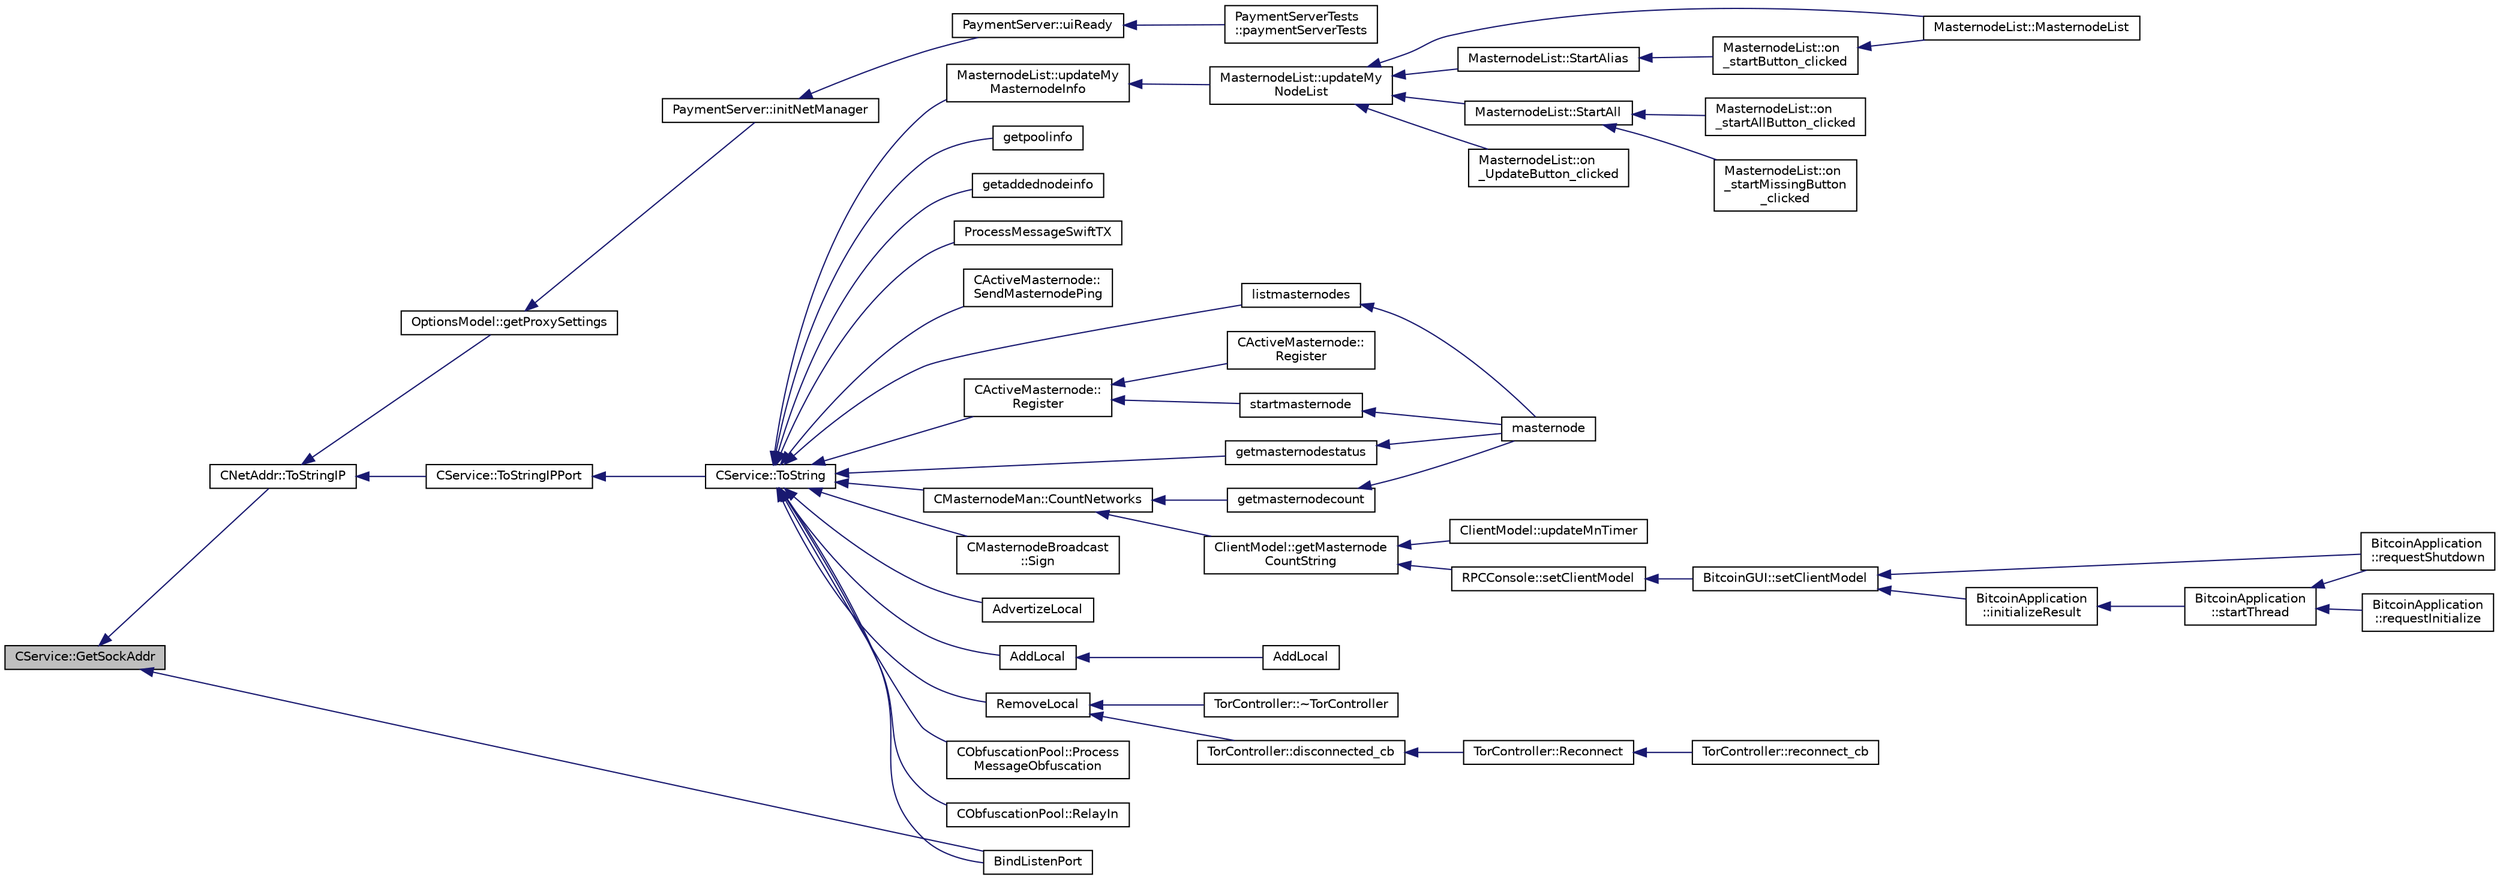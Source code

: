 digraph "CService::GetSockAddr"
{
  edge [fontname="Helvetica",fontsize="10",labelfontname="Helvetica",labelfontsize="10"];
  node [fontname="Helvetica",fontsize="10",shape=record];
  rankdir="LR";
  Node57 [label="CService::GetSockAddr",height=0.2,width=0.4,color="black", fillcolor="grey75", style="filled", fontcolor="black"];
  Node57 -> Node58 [dir="back",color="midnightblue",fontsize="10",style="solid",fontname="Helvetica"];
  Node58 [label="BindListenPort",height=0.2,width=0.4,color="black", fillcolor="white", style="filled",URL="$net_8cpp.html#a9aace0157891faf517375c634647029a"];
  Node57 -> Node59 [dir="back",color="midnightblue",fontsize="10",style="solid",fontname="Helvetica"];
  Node59 [label="CNetAddr::ToStringIP",height=0.2,width=0.4,color="black", fillcolor="white", style="filled",URL="$class_c_net_addr.html#a0c8d9b5ed3824546ff4dccca3b28b073"];
  Node59 -> Node60 [dir="back",color="midnightblue",fontsize="10",style="solid",fontname="Helvetica"];
  Node60 [label="CService::ToStringIPPort",height=0.2,width=0.4,color="black", fillcolor="white", style="filled",URL="$class_c_service.html#a224204c838b12eeb49ca7eabe6f75004"];
  Node60 -> Node61 [dir="back",color="midnightblue",fontsize="10",style="solid",fontname="Helvetica"];
  Node61 [label="CService::ToString",height=0.2,width=0.4,color="black", fillcolor="white", style="filled",URL="$class_c_service.html#a225473158bc07c87a6a862160d73cfea"];
  Node61 -> Node62 [dir="back",color="midnightblue",fontsize="10",style="solid",fontname="Helvetica"];
  Node62 [label="CActiveMasternode::\lSendMasternodePing",height=0.2,width=0.4,color="black", fillcolor="white", style="filled",URL="$class_c_active_masternode.html#ae30a82106f2c0b6875344e39e49393c2",tooltip="Ping Masternode. "];
  Node61 -> Node63 [dir="back",color="midnightblue",fontsize="10",style="solid",fontname="Helvetica"];
  Node63 [label="CActiveMasternode::\lRegister",height=0.2,width=0.4,color="black", fillcolor="white", style="filled",URL="$class_c_active_masternode.html#ac53ffe35960cdf312e813de5942a9584",tooltip="Register any Masternode. "];
  Node63 -> Node64 [dir="back",color="midnightblue",fontsize="10",style="solid",fontname="Helvetica"];
  Node64 [label="CActiveMasternode::\lRegister",height=0.2,width=0.4,color="black", fillcolor="white", style="filled",URL="$class_c_active_masternode.html#a99e26870efec1ea98738cda1a5a85702",tooltip="Register remote Masternode. "];
  Node63 -> Node65 [dir="back",color="midnightblue",fontsize="10",style="solid",fontname="Helvetica"];
  Node65 [label="startmasternode",height=0.2,width=0.4,color="black", fillcolor="white", style="filled",URL="$rpcmasternode_8cpp.html#ab37c9f565d5d9dbb3e695422e3474b00"];
  Node65 -> Node66 [dir="back",color="midnightblue",fontsize="10",style="solid",fontname="Helvetica"];
  Node66 [label="masternode",height=0.2,width=0.4,color="black", fillcolor="white", style="filled",URL="$rpcmasternode_8cpp.html#a30609e443aeb47c29ed0878d16b1b5e1"];
  Node61 -> Node67 [dir="back",color="midnightblue",fontsize="10",style="solid",fontname="Helvetica"];
  Node67 [label="CMasternodeBroadcast\l::Sign",height=0.2,width=0.4,color="black", fillcolor="white", style="filled",URL="$class_c_masternode_broadcast.html#a60496c36bcb74c3f5516faac1a08b376"];
  Node61 -> Node68 [dir="back",color="midnightblue",fontsize="10",style="solid",fontname="Helvetica"];
  Node68 [label="CMasternodeMan::CountNetworks",height=0.2,width=0.4,color="black", fillcolor="white", style="filled",URL="$class_c_masternode_man.html#ad9c856855690a334742d7044c7166a2a"];
  Node68 -> Node69 [dir="back",color="midnightblue",fontsize="10",style="solid",fontname="Helvetica"];
  Node69 [label="ClientModel::getMasternode\lCountString",height=0.2,width=0.4,color="black", fillcolor="white", style="filled",URL="$class_client_model.html#ab8dae86e417c050723fee66420a333ed"];
  Node69 -> Node70 [dir="back",color="midnightblue",fontsize="10",style="solid",fontname="Helvetica"];
  Node70 [label="ClientModel::updateMnTimer",height=0.2,width=0.4,color="black", fillcolor="white", style="filled",URL="$class_client_model.html#a2c343f22834086eb6e6172dbcaf6426c"];
  Node69 -> Node71 [dir="back",color="midnightblue",fontsize="10",style="solid",fontname="Helvetica"];
  Node71 [label="RPCConsole::setClientModel",height=0.2,width=0.4,color="black", fillcolor="white", style="filled",URL="$class_r_p_c_console.html#a355349a33664a07628e9ca22a60f5fa7"];
  Node71 -> Node72 [dir="back",color="midnightblue",fontsize="10",style="solid",fontname="Helvetica"];
  Node72 [label="BitcoinGUI::setClientModel",height=0.2,width=0.4,color="black", fillcolor="white", style="filled",URL="$class_bitcoin_g_u_i.html#a99d71e1f8478ab937ce2522c8d3815e3",tooltip="Set the client model. "];
  Node72 -> Node73 [dir="back",color="midnightblue",fontsize="10",style="solid",fontname="Helvetica"];
  Node73 [label="BitcoinApplication\l::requestShutdown",height=0.2,width=0.4,color="black", fillcolor="white", style="filled",URL="$class_bitcoin_application.html#a37c560d4c04d14a6da151b82caf8888f",tooltip="Request core shutdown. "];
  Node72 -> Node74 [dir="back",color="midnightblue",fontsize="10",style="solid",fontname="Helvetica"];
  Node74 [label="BitcoinApplication\l::initializeResult",height=0.2,width=0.4,color="black", fillcolor="white", style="filled",URL="$class_bitcoin_application.html#aceb08b4063e4fb264cf11cf7f9edd969"];
  Node74 -> Node75 [dir="back",color="midnightblue",fontsize="10",style="solid",fontname="Helvetica"];
  Node75 [label="BitcoinApplication\l::startThread",height=0.2,width=0.4,color="black", fillcolor="white", style="filled",URL="$class_bitcoin_application.html#a61afce9356e452c53ad4c83f5ca19df8"];
  Node75 -> Node76 [dir="back",color="midnightblue",fontsize="10",style="solid",fontname="Helvetica"];
  Node76 [label="BitcoinApplication\l::requestInitialize",height=0.2,width=0.4,color="black", fillcolor="white", style="filled",URL="$class_bitcoin_application.html#ade19c44b87b00b6b19b433caf4c22ba6",tooltip="Request core initialization. "];
  Node75 -> Node73 [dir="back",color="midnightblue",fontsize="10",style="solid",fontname="Helvetica"];
  Node68 -> Node77 [dir="back",color="midnightblue",fontsize="10",style="solid",fontname="Helvetica"];
  Node77 [label="getmasternodecount",height=0.2,width=0.4,color="black", fillcolor="white", style="filled",URL="$rpcmasternode_8cpp.html#af5cafe7e6498c3c5629dfc95bbf8d6cd"];
  Node77 -> Node66 [dir="back",color="midnightblue",fontsize="10",style="solid",fontname="Helvetica"];
  Node61 -> Node78 [dir="back",color="midnightblue",fontsize="10",style="solid",fontname="Helvetica"];
  Node78 [label="AdvertizeLocal",height=0.2,width=0.4,color="black", fillcolor="white", style="filled",URL="$net_8h.html#a049abe300398a68bfbd8ec6afc6046a9"];
  Node61 -> Node79 [dir="back",color="midnightblue",fontsize="10",style="solid",fontname="Helvetica"];
  Node79 [label="AddLocal",height=0.2,width=0.4,color="black", fillcolor="white", style="filled",URL="$net_8h.html#a337d6af198a6b0d75f830e56da9b91e9"];
  Node79 -> Node80 [dir="back",color="midnightblue",fontsize="10",style="solid",fontname="Helvetica"];
  Node80 [label="AddLocal",height=0.2,width=0.4,color="black", fillcolor="white", style="filled",URL="$net_8h.html#abda4e8f87772f9a9d9d8f52a93791ffc"];
  Node61 -> Node81 [dir="back",color="midnightblue",fontsize="10",style="solid",fontname="Helvetica"];
  Node81 [label="RemoveLocal",height=0.2,width=0.4,color="black", fillcolor="white", style="filled",URL="$net_8h.html#a040c40f60af5f50a128fc1aac4cb5ebd"];
  Node81 -> Node82 [dir="back",color="midnightblue",fontsize="10",style="solid",fontname="Helvetica"];
  Node82 [label="TorController::~TorController",height=0.2,width=0.4,color="black", fillcolor="white", style="filled",URL="$class_tor_controller.html#a98c6b822f4a60da7847a974607b95963"];
  Node81 -> Node83 [dir="back",color="midnightblue",fontsize="10",style="solid",fontname="Helvetica"];
  Node83 [label="TorController::disconnected_cb",height=0.2,width=0.4,color="black", fillcolor="white", style="filled",URL="$class_tor_controller.html#a81392f33f0c7e069762668ec3a757075",tooltip="Callback after connection lost or failed connection attempt. "];
  Node83 -> Node84 [dir="back",color="midnightblue",fontsize="10",style="solid",fontname="Helvetica"];
  Node84 [label="TorController::Reconnect",height=0.2,width=0.4,color="black", fillcolor="white", style="filled",URL="$class_tor_controller.html#ae5d4304836fce79574ec540c5ada8269",tooltip="Reconnect, after getting disconnected. "];
  Node84 -> Node85 [dir="back",color="midnightblue",fontsize="10",style="solid",fontname="Helvetica"];
  Node85 [label="TorController::reconnect_cb",height=0.2,width=0.4,color="black", fillcolor="white", style="filled",URL="$class_tor_controller.html#a2fa9614b4fa0e24c57f443b3c56f835c",tooltip="Callback for reconnect timer. "];
  Node61 -> Node58 [dir="back",color="midnightblue",fontsize="10",style="solid",fontname="Helvetica"];
  Node61 -> Node86 [dir="back",color="midnightblue",fontsize="10",style="solid",fontname="Helvetica"];
  Node86 [label="CObfuscationPool::Process\lMessageObfuscation",height=0.2,width=0.4,color="black", fillcolor="white", style="filled",URL="$class_c_obfuscation_pool.html#a9018f786df376b190c391bbf774be9d6",tooltip="Process a Obfuscation message using the Obfuscation protocol. "];
  Node61 -> Node87 [dir="back",color="midnightblue",fontsize="10",style="solid",fontname="Helvetica"];
  Node87 [label="CObfuscationPool::RelayIn",height=0.2,width=0.4,color="black", fillcolor="white", style="filled",URL="$class_c_obfuscation_pool.html#ab49e7abe067bbc0b610a12750d4f5bf2"];
  Node61 -> Node88 [dir="back",color="midnightblue",fontsize="10",style="solid",fontname="Helvetica"];
  Node88 [label="MasternodeList::updateMy\lMasternodeInfo",height=0.2,width=0.4,color="black", fillcolor="white", style="filled",URL="$class_masternode_list.html#aab24be7fcf713ad32d557e163cbd3d8d"];
  Node88 -> Node89 [dir="back",color="midnightblue",fontsize="10",style="solid",fontname="Helvetica"];
  Node89 [label="MasternodeList::updateMy\lNodeList",height=0.2,width=0.4,color="black", fillcolor="white", style="filled",URL="$class_masternode_list.html#abfb8462c699669f75f7a8005089bdb0a"];
  Node89 -> Node90 [dir="back",color="midnightblue",fontsize="10",style="solid",fontname="Helvetica"];
  Node90 [label="MasternodeList::MasternodeList",height=0.2,width=0.4,color="black", fillcolor="white", style="filled",URL="$class_masternode_list.html#a341c2ce3e55eecb90f8733c72af375c4"];
  Node89 -> Node91 [dir="back",color="midnightblue",fontsize="10",style="solid",fontname="Helvetica"];
  Node91 [label="MasternodeList::StartAlias",height=0.2,width=0.4,color="black", fillcolor="white", style="filled",URL="$class_masternode_list.html#ab3a42d1c66f3b28e9843335d8ce0178d"];
  Node91 -> Node92 [dir="back",color="midnightblue",fontsize="10",style="solid",fontname="Helvetica"];
  Node92 [label="MasternodeList::on\l_startButton_clicked",height=0.2,width=0.4,color="black", fillcolor="white", style="filled",URL="$class_masternode_list.html#a4370755b1dcdbf4a9396108c2b7ae76a"];
  Node92 -> Node90 [dir="back",color="midnightblue",fontsize="10",style="solid",fontname="Helvetica"];
  Node89 -> Node93 [dir="back",color="midnightblue",fontsize="10",style="solid",fontname="Helvetica"];
  Node93 [label="MasternodeList::StartAll",height=0.2,width=0.4,color="black", fillcolor="white", style="filled",URL="$class_masternode_list.html#a0ebd5301adf7567e6a82550ba6d02ccc"];
  Node93 -> Node94 [dir="back",color="midnightblue",fontsize="10",style="solid",fontname="Helvetica"];
  Node94 [label="MasternodeList::on\l_startAllButton_clicked",height=0.2,width=0.4,color="black", fillcolor="white", style="filled",URL="$class_masternode_list.html#a12e7d7a66cc6ce787fb5de9babfd7358"];
  Node93 -> Node95 [dir="back",color="midnightblue",fontsize="10",style="solid",fontname="Helvetica"];
  Node95 [label="MasternodeList::on\l_startMissingButton\l_clicked",height=0.2,width=0.4,color="black", fillcolor="white", style="filled",URL="$class_masternode_list.html#a559cf1011eede788d0416c7390e25145"];
  Node89 -> Node96 [dir="back",color="midnightblue",fontsize="10",style="solid",fontname="Helvetica"];
  Node96 [label="MasternodeList::on\l_UpdateButton_clicked",height=0.2,width=0.4,color="black", fillcolor="white", style="filled",URL="$class_masternode_list.html#ac16494ee5cfb2ac1dfed8af6e5b8f443"];
  Node61 -> Node97 [dir="back",color="midnightblue",fontsize="10",style="solid",fontname="Helvetica"];
  Node97 [label="getpoolinfo",height=0.2,width=0.4,color="black", fillcolor="white", style="filled",URL="$rpcmasternode_8cpp.html#aea4471c128eb07bb1b70b4344ac38564"];
  Node61 -> Node98 [dir="back",color="midnightblue",fontsize="10",style="solid",fontname="Helvetica"];
  Node98 [label="listmasternodes",height=0.2,width=0.4,color="black", fillcolor="white", style="filled",URL="$rpcmasternode_8cpp.html#a7670cc32a8bffbd99760becd8d33357a"];
  Node98 -> Node66 [dir="back",color="midnightblue",fontsize="10",style="solid",fontname="Helvetica"];
  Node61 -> Node99 [dir="back",color="midnightblue",fontsize="10",style="solid",fontname="Helvetica"];
  Node99 [label="getmasternodestatus",height=0.2,width=0.4,color="black", fillcolor="white", style="filled",URL="$rpcmasternode_8cpp.html#abef23ff79746db353d81f356e3fe938e"];
  Node99 -> Node66 [dir="back",color="midnightblue",fontsize="10",style="solid",fontname="Helvetica"];
  Node61 -> Node100 [dir="back",color="midnightblue",fontsize="10",style="solid",fontname="Helvetica"];
  Node100 [label="getaddednodeinfo",height=0.2,width=0.4,color="black", fillcolor="white", style="filled",URL="$rpcnet_8cpp.html#a2a6994d3b180c8e9ce81e0da65a41bb3"];
  Node61 -> Node101 [dir="back",color="midnightblue",fontsize="10",style="solid",fontname="Helvetica"];
  Node101 [label="ProcessMessageSwiftTX",height=0.2,width=0.4,color="black", fillcolor="white", style="filled",URL="$swifttx_8h.html#a155e5c12fe35b2b4129c46ba9b66b06f"];
  Node59 -> Node102 [dir="back",color="midnightblue",fontsize="10",style="solid",fontname="Helvetica"];
  Node102 [label="OptionsModel::getProxySettings",height=0.2,width=0.4,color="black", fillcolor="white", style="filled",URL="$class_options_model.html#a0fa582a801df3753c2c50840c40bb350"];
  Node102 -> Node103 [dir="back",color="midnightblue",fontsize="10",style="solid",fontname="Helvetica"];
  Node103 [label="PaymentServer::initNetManager",height=0.2,width=0.4,color="black", fillcolor="white", style="filled",URL="$class_payment_server.html#a2f94f2c3e12d03199870e17008535302"];
  Node103 -> Node104 [dir="back",color="midnightblue",fontsize="10",style="solid",fontname="Helvetica"];
  Node104 [label="PaymentServer::uiReady",height=0.2,width=0.4,color="black", fillcolor="white", style="filled",URL="$class_payment_server.html#abb6c65fabbf97ba95381997ca9cd6993"];
  Node104 -> Node105 [dir="back",color="midnightblue",fontsize="10",style="solid",fontname="Helvetica"];
  Node105 [label="PaymentServerTests\l::paymentServerTests",height=0.2,width=0.4,color="black", fillcolor="white", style="filled",URL="$class_payment_server_tests.html#a82c8a7437bfc26c28619b954a5ee8cad"];
}
